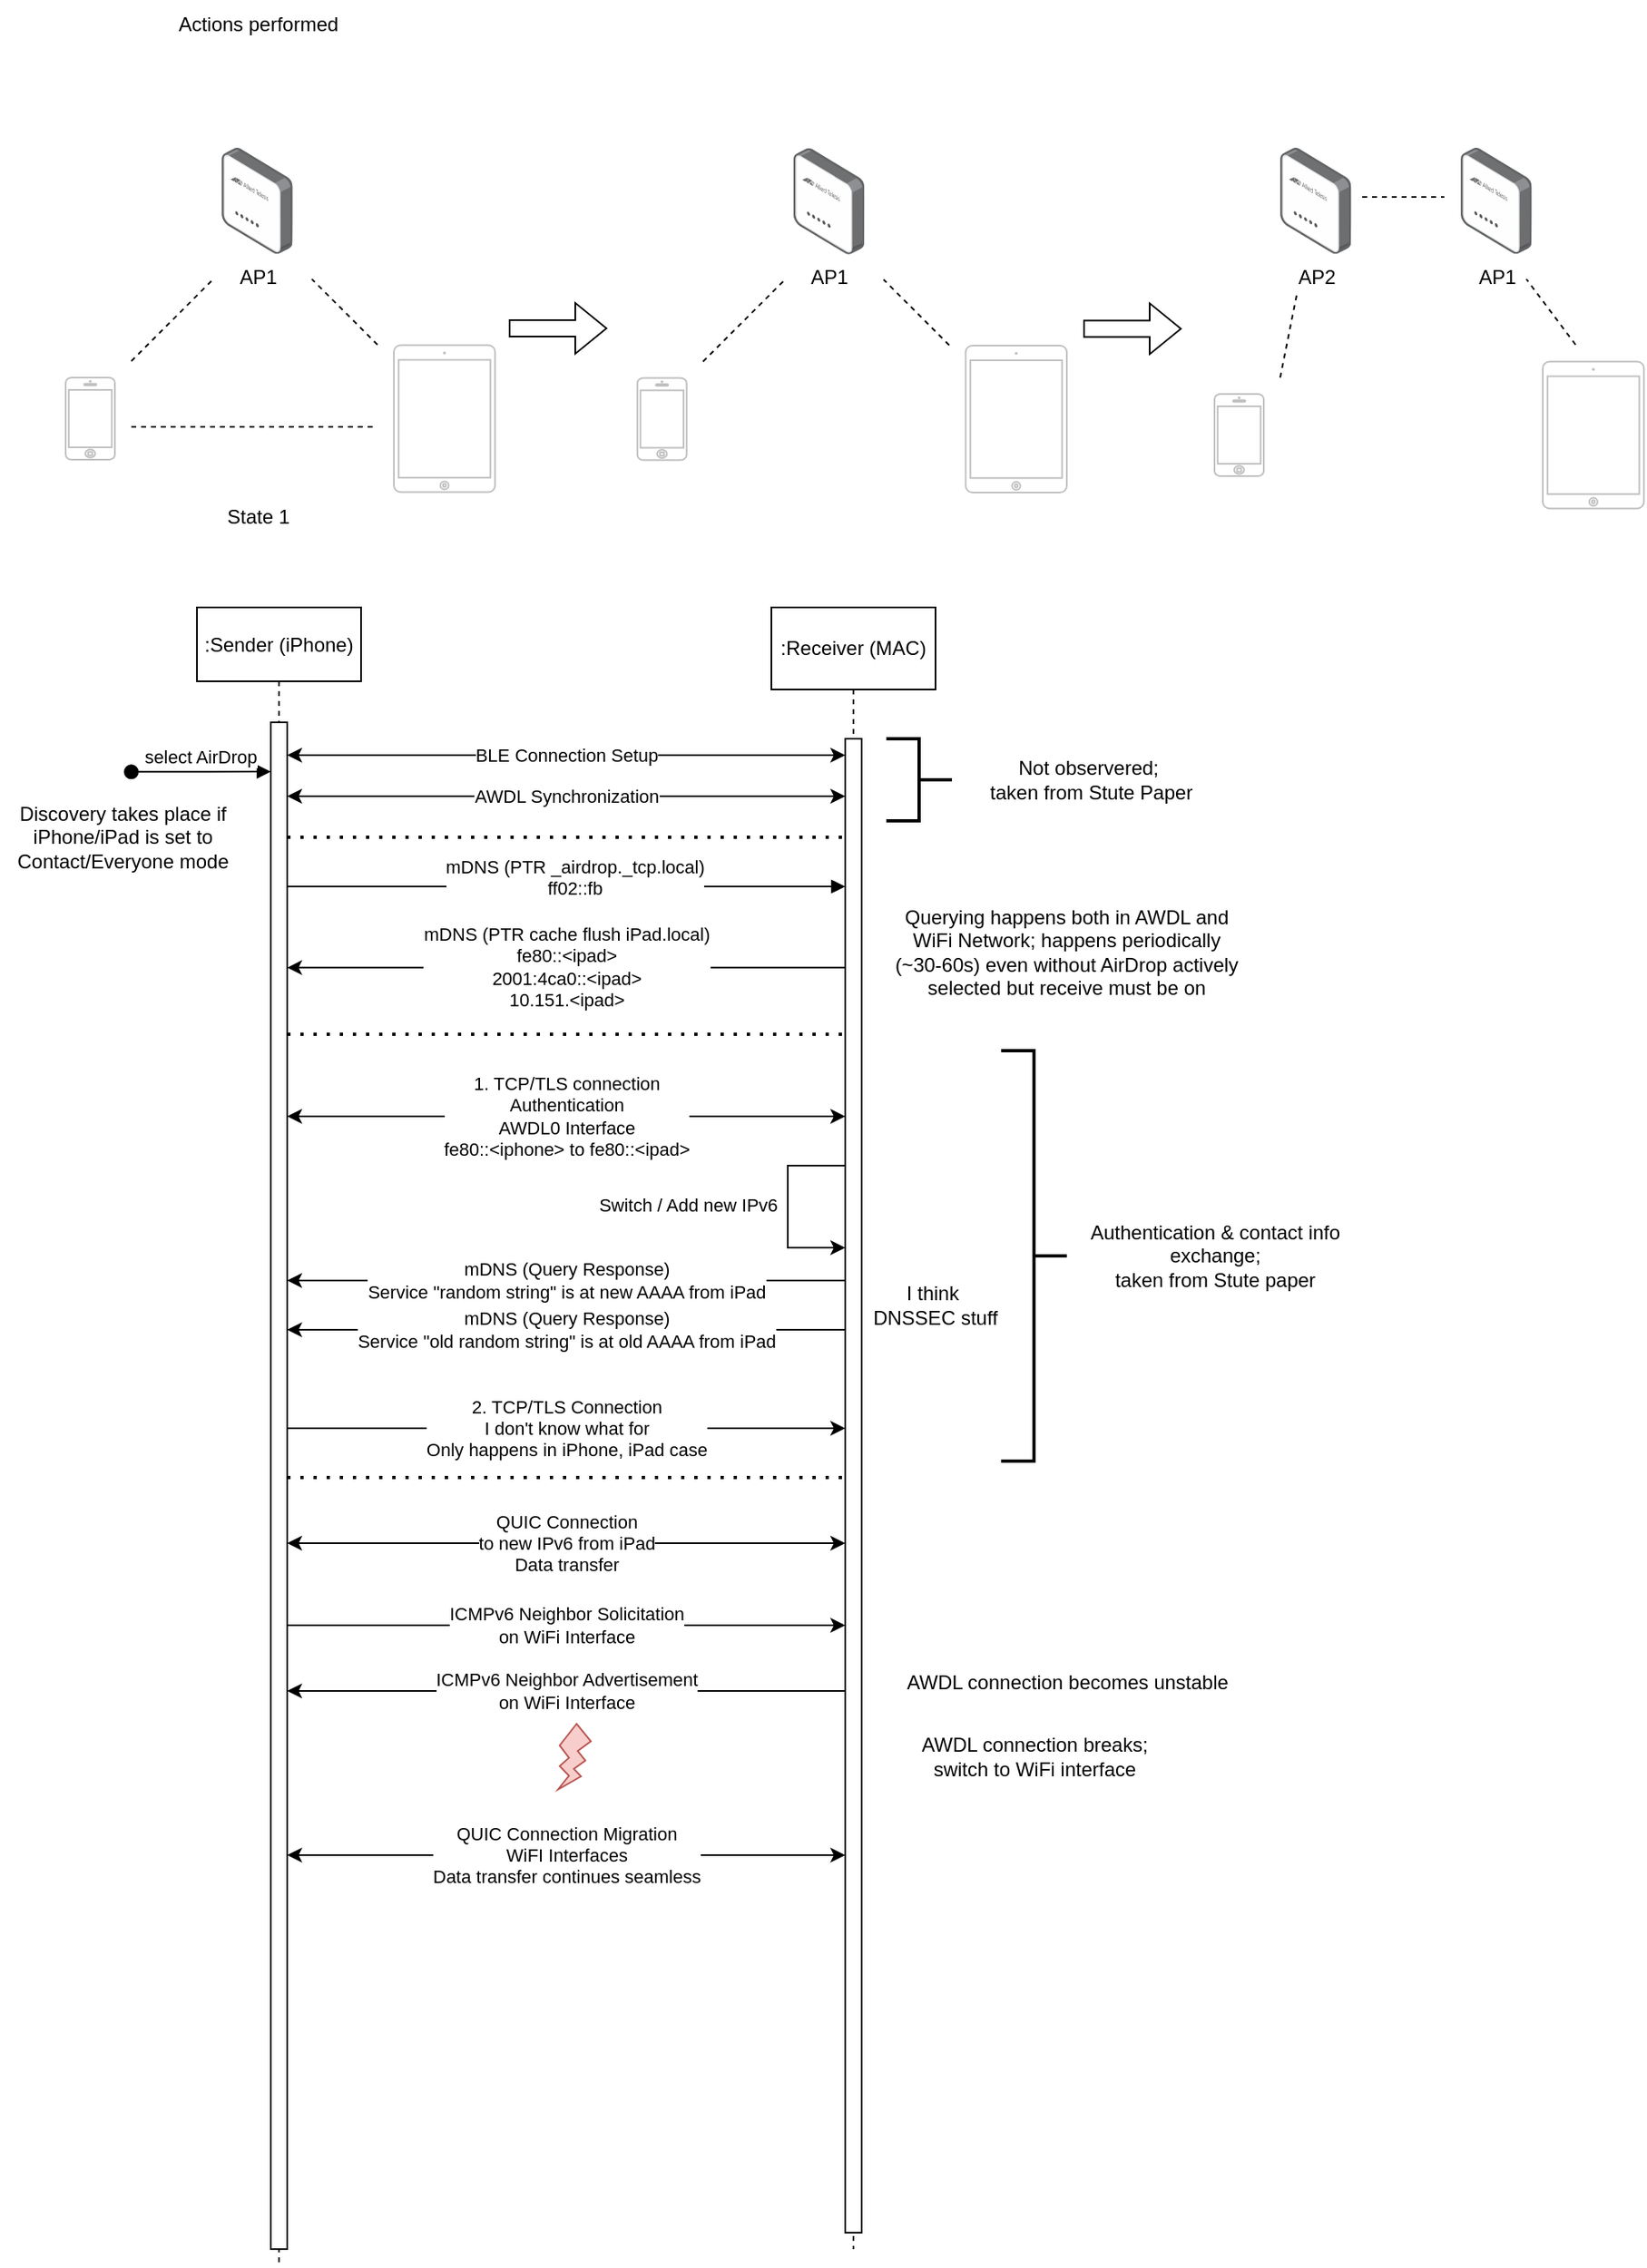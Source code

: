 <mxfile version="22.1.5" type="device">
  <diagram name="Page-1" id="2YBvvXClWsGukQMizWep">
    <mxGraphModel dx="1674" dy="1875" grid="1" gridSize="10" guides="1" tooltips="1" connect="1" arrows="1" fold="1" page="1" pageScale="1" pageWidth="850" pageHeight="1100" math="0" shadow="0">
      <root>
        <mxCell id="0" />
        <mxCell id="1" parent="0" />
        <mxCell id="aM9ryv3xv72pqoxQDRHE-1" value="&lt;div&gt;:Sender (iPhone)&lt;/div&gt;" style="shape=umlLifeline;perimeter=lifelinePerimeter;whiteSpace=wrap;html=1;container=0;dropTarget=0;collapsible=0;recursiveResize=0;outlineConnect=0;portConstraint=eastwest;newEdgeStyle={&quot;edgeStyle&quot;:&quot;elbowEdgeStyle&quot;,&quot;elbow&quot;:&quot;vertical&quot;,&quot;curved&quot;:0,&quot;rounded&quot;:0};size=45;" parent="1" vertex="1">
          <mxGeometry x="130" y="40" width="100" height="1010" as="geometry" />
        </mxCell>
        <mxCell id="aM9ryv3xv72pqoxQDRHE-2" value="" style="html=1;points=[];perimeter=orthogonalPerimeter;outlineConnect=0;targetShapes=umlLifeline;portConstraint=eastwest;newEdgeStyle={&quot;edgeStyle&quot;:&quot;elbowEdgeStyle&quot;,&quot;elbow&quot;:&quot;vertical&quot;,&quot;curved&quot;:0,&quot;rounded&quot;:0};" parent="aM9ryv3xv72pqoxQDRHE-1" vertex="1">
          <mxGeometry x="45" y="70" width="10" height="930" as="geometry" />
        </mxCell>
        <mxCell id="aM9ryv3xv72pqoxQDRHE-5" value="&lt;div&gt;:Receiver (MAC)&lt;/div&gt;" style="shape=umlLifeline;perimeter=lifelinePerimeter;whiteSpace=wrap;html=1;container=0;dropTarget=0;collapsible=0;recursiveResize=0;outlineConnect=0;portConstraint=eastwest;newEdgeStyle={&quot;edgeStyle&quot;:&quot;elbowEdgeStyle&quot;,&quot;elbow&quot;:&quot;vertical&quot;,&quot;curved&quot;:0,&quot;rounded&quot;:0};size=50;" parent="1" vertex="1">
          <mxGeometry x="480" y="40" width="100" height="1000" as="geometry" />
        </mxCell>
        <mxCell id="aM9ryv3xv72pqoxQDRHE-6" value="" style="html=1;points=[];perimeter=orthogonalPerimeter;outlineConnect=0;targetShapes=umlLifeline;portConstraint=eastwest;newEdgeStyle={&quot;edgeStyle&quot;:&quot;elbowEdgeStyle&quot;,&quot;elbow&quot;:&quot;vertical&quot;,&quot;curved&quot;:0,&quot;rounded&quot;:0};" parent="aM9ryv3xv72pqoxQDRHE-5" vertex="1">
          <mxGeometry x="45" y="80" width="10" height="910" as="geometry" />
        </mxCell>
        <mxCell id="yCxDXh_MjUkCu9cZjC5a-16" value="Switch / Add new IPv6" style="endArrow=classic;html=1;rounded=0;" parent="aM9ryv3xv72pqoxQDRHE-5" source="aM9ryv3xv72pqoxQDRHE-6" target="aM9ryv3xv72pqoxQDRHE-6" edge="1">
          <mxGeometry x="-0.017" y="-61" width="50" height="50" relative="1" as="geometry">
            <mxPoint x="-10" y="390" as="sourcePoint" />
            <mxPoint x="-50" y="360" as="targetPoint" />
            <Array as="points">
              <mxPoint x="10" y="340" />
              <mxPoint x="10" y="390" />
              <mxPoint x="30" y="390" />
            </Array>
            <mxPoint as="offset" />
          </mxGeometry>
        </mxCell>
        <mxCell id="aM9ryv3xv72pqoxQDRHE-7" value="&lt;div&gt;mDNS (PTR _airdrop._tcp.local)&lt;br&gt;&lt;/div&gt;&lt;div&gt;ff02::fb&lt;/div&gt;" style="html=1;verticalAlign=bottom;endArrow=block;edgeStyle=elbowEdgeStyle;elbow=vertical;curved=0;rounded=0;" parent="1" source="aM9ryv3xv72pqoxQDRHE-2" target="aM9ryv3xv72pqoxQDRHE-6" edge="1">
          <mxGeometry x="0.029" y="-10" relative="1" as="geometry">
            <mxPoint x="190" y="210" as="sourcePoint" />
            <Array as="points">
              <mxPoint x="455" y="210" />
              <mxPoint x="485" y="230" />
              <mxPoint x="385" y="220" />
              <mxPoint x="255" y="160" />
            </Array>
            <mxPoint x="530" y="210" as="targetPoint" />
            <mxPoint as="offset" />
          </mxGeometry>
        </mxCell>
        <mxCell id="OVtjpk0A2-jqffXC2TWz-1" value="BLE Connection Setup" style="edgeStyle=elbowEdgeStyle;rounded=0;orthogonalLoop=1;jettySize=auto;html=1;elbow=vertical;curved=0;startArrow=classic;startFill=1;" parent="1" source="aM9ryv3xv72pqoxQDRHE-2" edge="1">
          <mxGeometry relative="1" as="geometry">
            <mxPoint x="190" y="129.996" as="sourcePoint" />
            <mxPoint x="525" y="129.996" as="targetPoint" />
            <Array as="points">
              <mxPoint x="240" y="130" />
            </Array>
          </mxGeometry>
        </mxCell>
        <mxCell id="OVtjpk0A2-jqffXC2TWz-2" value="AWDL Synchronization" style="edgeStyle=elbowEdgeStyle;rounded=0;orthogonalLoop=1;jettySize=auto;html=1;elbow=vertical;curved=0;startArrow=classic;startFill=1;" parent="1" edge="1">
          <mxGeometry relative="1" as="geometry">
            <mxPoint x="185" y="155" as="sourcePoint" />
            <mxPoint x="525" y="155" as="targetPoint" />
          </mxGeometry>
        </mxCell>
        <mxCell id="OVtjpk0A2-jqffXC2TWz-4" value="" style="strokeWidth=2;html=1;shape=mxgraph.flowchart.annotation_2;align=left;labelPosition=right;pointerEvents=1;rotation=-180;" parent="1" vertex="1">
          <mxGeometry x="550" y="120" width="40" height="50" as="geometry" />
        </mxCell>
        <mxCell id="OVtjpk0A2-jqffXC2TWz-5" value="&lt;div&gt;Not observered;&amp;nbsp;&lt;/div&gt;&lt;div&gt;taken from Stute Paper&lt;/div&gt;" style="text;html=1;strokeColor=none;fillColor=none;align=center;verticalAlign=middle;whiteSpace=wrap;rounded=0;" parent="1" vertex="1">
          <mxGeometry x="600" y="130" width="150" height="30" as="geometry" />
        </mxCell>
        <mxCell id="aM9ryv3xv72pqoxQDRHE-3" value="select AirDrop" style="html=1;verticalAlign=bottom;startArrow=oval;endArrow=block;startSize=8;edgeStyle=elbowEdgeStyle;elbow=vertical;curved=0;rounded=0;" parent="1" edge="1">
          <mxGeometry relative="1" as="geometry">
            <mxPoint x="90" y="140.14" as="sourcePoint" />
            <mxPoint x="175" y="140.283" as="targetPoint" />
          </mxGeometry>
        </mxCell>
        <mxCell id="OVtjpk0A2-jqffXC2TWz-7" value="Discovery takes place if iPhone/iPad is set to Contact/Everyone mode" style="text;html=1;strokeColor=none;fillColor=none;align=center;verticalAlign=middle;whiteSpace=wrap;rounded=0;" parent="1" vertex="1">
          <mxGeometry x="10" y="150" width="150" height="60" as="geometry" />
        </mxCell>
        <mxCell id="OVtjpk0A2-jqffXC2TWz-9" value="" style="endArrow=none;dashed=1;html=1;dashPattern=1 3;strokeWidth=2;rounded=0;" parent="1" target="aM9ryv3xv72pqoxQDRHE-6" edge="1">
          <mxGeometry width="50" height="50" relative="1" as="geometry">
            <mxPoint x="185" y="180" as="sourcePoint" />
            <mxPoint x="530" y="180" as="targetPoint" />
          </mxGeometry>
        </mxCell>
        <mxCell id="OVtjpk0A2-jqffXC2TWz-10" value="Querying happens both in AWDL and WiFi Network; happens periodically (~30-60s) even without AirDrop actively selected but receive must be on" style="text;html=1;strokeColor=none;fillColor=none;align=center;verticalAlign=middle;whiteSpace=wrap;rounded=0;" parent="1" vertex="1">
          <mxGeometry x="550" y="210" width="220" height="80" as="geometry" />
        </mxCell>
        <mxCell id="yCxDXh_MjUkCu9cZjC5a-2" value="&lt;div&gt;mDNS (PTR cache flush iPad.local)&lt;/div&gt;&lt;div&gt;fe80::&amp;lt;ipad&amp;gt;&lt;/div&gt;&lt;div&gt;2001:4ca0::&amp;lt;ipad&amp;gt;&lt;/div&gt;&lt;div&gt;10.151.&amp;lt;ipad&amp;gt;&lt;br&gt;&lt;/div&gt;" style="edgeStyle=elbowEdgeStyle;rounded=0;orthogonalLoop=1;jettySize=auto;html=1;elbow=horizontal;curved=0;" parent="1" edge="1">
          <mxGeometry relative="1" as="geometry">
            <mxPoint x="525" y="259.427" as="sourcePoint" />
            <mxPoint x="185" y="259.427" as="targetPoint" />
          </mxGeometry>
        </mxCell>
        <mxCell id="yCxDXh_MjUkCu9cZjC5a-3" value="" style="endArrow=none;dashed=1;html=1;dashPattern=1 3;strokeWidth=2;rounded=0;" parent="1" edge="1">
          <mxGeometry width="50" height="50" relative="1" as="geometry">
            <mxPoint x="185" y="300" as="sourcePoint" />
            <mxPoint x="525" y="300" as="targetPoint" />
          </mxGeometry>
        </mxCell>
        <mxCell id="yCxDXh_MjUkCu9cZjC5a-4" value="&lt;div&gt;1. TCP/TLS connection&lt;/div&gt;&lt;div&gt;Authentication&lt;br&gt;AWDL0 Interface&lt;/div&gt;&lt;div&gt;fe80::&amp;lt;iphone&amp;gt; to fe80::&amp;lt;ipad&amp;gt;&lt;br&gt;&lt;/div&gt;" style="edgeStyle=elbowEdgeStyle;rounded=0;orthogonalLoop=1;jettySize=auto;html=1;elbow=vertical;curved=0;startArrow=classic;startFill=1;" parent="1" source="aM9ryv3xv72pqoxQDRHE-2" target="aM9ryv3xv72pqoxQDRHE-6" edge="1">
          <mxGeometry relative="1" as="geometry">
            <mxPoint x="190" y="349.997" as="sourcePoint" />
            <mxPoint x="530" y="349.997" as="targetPoint" />
            <Array as="points">
              <mxPoint x="510" y="350" />
            </Array>
          </mxGeometry>
        </mxCell>
        <mxCell id="yCxDXh_MjUkCu9cZjC5a-5" value="&lt;div&gt;mDNS (Query Response)&lt;/div&gt;&lt;div&gt;Service &quot;random string&quot; is at new AAAA from iPad&lt;br&gt;&lt;/div&gt;" style="edgeStyle=elbowEdgeStyle;rounded=0;orthogonalLoop=1;jettySize=auto;html=1;elbow=vertical;curved=0;startArrow=classic;startFill=1;endArrow=none;endFill=0;" parent="1" source="aM9ryv3xv72pqoxQDRHE-2" target="aM9ryv3xv72pqoxQDRHE-6" edge="1">
          <mxGeometry relative="1" as="geometry">
            <mxPoint x="190" y="410.003" as="sourcePoint" />
            <mxPoint x="530" y="410.003" as="targetPoint" />
            <Array as="points">
              <mxPoint x="350" y="450" />
              <mxPoint x="350" y="410" />
            </Array>
          </mxGeometry>
        </mxCell>
        <mxCell id="yCxDXh_MjUkCu9cZjC5a-6" value="&lt;div&gt;I think&amp;nbsp;&lt;/div&gt;&lt;div&gt;DNSSEC stuff&lt;/div&gt;" style="text;html=1;strokeColor=none;fillColor=none;align=center;verticalAlign=middle;whiteSpace=wrap;rounded=0;" parent="1" vertex="1">
          <mxGeometry x="540" y="450" width="80" height="30" as="geometry" />
        </mxCell>
        <mxCell id="yCxDXh_MjUkCu9cZjC5a-8" value="&lt;div&gt;mDNS (Query Response)&lt;/div&gt;&lt;div&gt;Service &quot;old random string&quot; is at old AAAA from iPad&lt;br&gt;&lt;/div&gt;" style="edgeStyle=elbowEdgeStyle;rounded=0;orthogonalLoop=1;jettySize=auto;html=1;elbow=vertical;curved=0;startArrow=classic;startFill=1;endArrow=none;endFill=0;" parent="1" source="aM9ryv3xv72pqoxQDRHE-2" target="aM9ryv3xv72pqoxQDRHE-6" edge="1">
          <mxGeometry relative="1" as="geometry">
            <mxPoint x="180" y="510" as="sourcePoint" />
            <mxPoint x="520" y="510" as="targetPoint" />
            <Array as="points">
              <mxPoint x="350" y="480" />
              <mxPoint x="345" y="450" />
            </Array>
          </mxGeometry>
        </mxCell>
        <mxCell id="yCxDXh_MjUkCu9cZjC5a-10" value="&lt;div&gt;2. TCP/TLS Connection&lt;/div&gt;&lt;div&gt;I don&#39;t know what for&lt;/div&gt;&lt;div&gt;Only happens in iPhone, iPad case&lt;br&gt;&lt;/div&gt;" style="edgeStyle=elbowEdgeStyle;rounded=0;orthogonalLoop=1;jettySize=auto;html=1;elbow=vertical;curved=0;" parent="1" source="aM9ryv3xv72pqoxQDRHE-2" target="aM9ryv3xv72pqoxQDRHE-6" edge="1">
          <mxGeometry relative="1" as="geometry">
            <Array as="points">
              <mxPoint x="350" y="540" />
            </Array>
          </mxGeometry>
        </mxCell>
        <mxCell id="yCxDXh_MjUkCu9cZjC5a-11" value="&lt;div&gt;QUIC Connection&lt;/div&gt;&lt;div&gt;to new IPv6 from iPad&lt;br&gt;&lt;/div&gt;&lt;div&gt;Data transfer&lt;br&gt;&lt;/div&gt;" style="edgeStyle=elbowEdgeStyle;rounded=0;orthogonalLoop=1;jettySize=auto;html=1;elbow=vertical;curved=0;startArrow=classic;startFill=1;" parent="1" source="aM9ryv3xv72pqoxQDRHE-2" target="aM9ryv3xv72pqoxQDRHE-6" edge="1">
          <mxGeometry relative="1" as="geometry">
            <Array as="points">
              <mxPoint x="400" y="610" />
            </Array>
          </mxGeometry>
        </mxCell>
        <mxCell id="yCxDXh_MjUkCu9cZjC5a-12" value="" style="endArrow=none;dashed=1;html=1;dashPattern=1 3;strokeWidth=2;rounded=0;" parent="1" source="aM9ryv3xv72pqoxQDRHE-2" target="aM9ryv3xv72pqoxQDRHE-6" edge="1">
          <mxGeometry width="50" height="50" relative="1" as="geometry">
            <mxPoint x="190" y="570" as="sourcePoint" />
            <mxPoint x="530" y="570" as="targetPoint" />
            <Array as="points">
              <mxPoint x="370" y="570" />
            </Array>
          </mxGeometry>
        </mxCell>
        <mxCell id="yCxDXh_MjUkCu9cZjC5a-13" value="" style="strokeWidth=2;html=1;shape=mxgraph.flowchart.annotation_2;align=left;labelPosition=right;pointerEvents=1;rotation=-180;" parent="1" vertex="1">
          <mxGeometry x="620" y="310" width="40" height="250" as="geometry" />
        </mxCell>
        <mxCell id="yCxDXh_MjUkCu9cZjC5a-14" value="&lt;div&gt;Authentication &amp;amp; contact info&lt;/div&gt;&lt;div&gt;exchange;&lt;/div&gt;&lt;div&gt;taken from Stute paper&lt;br&gt;&lt;/div&gt;" style="text;html=1;align=center;verticalAlign=middle;resizable=0;points=[];autosize=1;strokeColor=none;fillColor=none;" parent="1" vertex="1">
          <mxGeometry x="660" y="405" width="180" height="60" as="geometry" />
        </mxCell>
        <mxCell id="yCxDXh_MjUkCu9cZjC5a-18" value="&lt;div&gt;AWDL connection becomes unstable&lt;/div&gt;" style="text;html=1;align=center;verticalAlign=middle;resizable=0;points=[];autosize=1;strokeColor=none;fillColor=none;" parent="1" vertex="1">
          <mxGeometry x="550" y="680" width="220" height="30" as="geometry" />
        </mxCell>
        <mxCell id="yCxDXh_MjUkCu9cZjC5a-19" value="&lt;div&gt;ICMPv6 Neighbor Solicitation&lt;/div&gt;&lt;div&gt;on WiFi Interface&lt;br&gt;&lt;/div&gt;" style="edgeStyle=elbowEdgeStyle;rounded=0;orthogonalLoop=1;jettySize=auto;html=1;elbow=vertical;curved=0;" parent="1" source="aM9ryv3xv72pqoxQDRHE-2" target="aM9ryv3xv72pqoxQDRHE-6" edge="1">
          <mxGeometry relative="1" as="geometry">
            <Array as="points">
              <mxPoint x="350" y="660" />
            </Array>
          </mxGeometry>
        </mxCell>
        <mxCell id="yCxDXh_MjUkCu9cZjC5a-17" value="" style="verticalLabelPosition=bottom;verticalAlign=top;html=1;shape=mxgraph.basic.flash;fillColor=#f8cecc;strokeColor=#b85450;" parent="1" vertex="1">
          <mxGeometry x="350" y="720" width="20" height="40" as="geometry" />
        </mxCell>
        <mxCell id="yCxDXh_MjUkCu9cZjC5a-21" value="&lt;div&gt;ICMPv6 Neighbor Advertisement&lt;/div&gt;&lt;div&gt;on WiFi Interface&lt;br&gt;&lt;/div&gt;" style="edgeStyle=elbowEdgeStyle;rounded=0;orthogonalLoop=1;jettySize=auto;html=1;elbow=vertical;curved=0;" parent="1" source="aM9ryv3xv72pqoxQDRHE-6" target="aM9ryv3xv72pqoxQDRHE-2" edge="1">
          <mxGeometry relative="1" as="geometry">
            <Array as="points">
              <mxPoint x="350" y="700" />
            </Array>
          </mxGeometry>
        </mxCell>
        <mxCell id="yCxDXh_MjUkCu9cZjC5a-22" value="&lt;div&gt;AWDL connection breaks;&lt;/div&gt;&lt;div&gt;switch to WiFi interface&lt;/div&gt;" style="text;html=1;align=center;verticalAlign=middle;resizable=0;points=[];autosize=1;strokeColor=none;fillColor=none;" parent="1" vertex="1">
          <mxGeometry x="560" y="720" width="160" height="40" as="geometry" />
        </mxCell>
        <mxCell id="yCxDXh_MjUkCu9cZjC5a-23" value="&lt;div&gt;QUIC Connection Migration&lt;br&gt;&lt;/div&gt;&lt;div&gt;WiFI Interfaces&lt;br&gt;&lt;/div&gt;&lt;div&gt;Data transfer continues seamless&lt;br&gt;&lt;/div&gt;" style="edgeStyle=elbowEdgeStyle;rounded=0;orthogonalLoop=1;jettySize=auto;html=1;elbow=vertical;curved=0;startArrow=classic;startFill=1;" parent="1" source="aM9ryv3xv72pqoxQDRHE-2" target="aM9ryv3xv72pqoxQDRHE-6" edge="1">
          <mxGeometry relative="1" as="geometry">
            <mxPoint x="180" y="810" as="sourcePoint" />
            <mxPoint x="520" y="810" as="targetPoint" />
            <Array as="points">
              <mxPoint x="395" y="800" />
            </Array>
          </mxGeometry>
        </mxCell>
        <mxCell id="7W10EVZrkEFWbG0_Qhk3-3" value="AP1" style="image;points=[];aspect=fixed;html=1;align=center;shadow=0;dashed=0;image=img/lib/allied_telesis/wireless/Access_Point_Indoor.svg;" vertex="1" parent="1">
          <mxGeometry x="145.05" y="-240" width="43.3" height="64.6" as="geometry" />
        </mxCell>
        <mxCell id="7W10EVZrkEFWbG0_Qhk3-4" value="Actions performed" style="text;html=1;align=center;verticalAlign=middle;resizable=0;points=[];autosize=1;strokeColor=none;fillColor=none;" vertex="1" parent="1">
          <mxGeometry x="106.7" y="-330" width="120" height="30" as="geometry" />
        </mxCell>
        <mxCell id="7W10EVZrkEFWbG0_Qhk3-7" value="" style="html=1;verticalLabelPosition=bottom;labelBackgroundColor=#ffffff;verticalAlign=top;shadow=0;dashed=0;strokeWidth=1;shape=mxgraph.ios7.misc.iphone;strokeColor=#c0c0c0;" vertex="1" parent="1">
          <mxGeometry x="50" y="-100" width="30" height="50" as="geometry" />
        </mxCell>
        <mxCell id="7W10EVZrkEFWbG0_Qhk3-8" value="" style="html=1;verticalLabelPosition=bottom;labelBackgroundColor=#ffffff;verticalAlign=top;shadow=0;dashed=0;strokeWidth=1;shape=mxgraph.ios7.misc.ipad7inch;strokeColor=#c0c0c0;" vertex="1" parent="1">
          <mxGeometry x="250" y="-119.75" width="61.65" height="89.5" as="geometry" />
        </mxCell>
        <mxCell id="7W10EVZrkEFWbG0_Qhk3-13" value="" style="endArrow=none;dashed=1;html=1;rounded=0;" edge="1" parent="1">
          <mxGeometry width="50" height="50" relative="1" as="geometry">
            <mxPoint x="90" y="-110" as="sourcePoint" />
            <mxPoint x="140" y="-160" as="targetPoint" />
          </mxGeometry>
        </mxCell>
        <mxCell id="7W10EVZrkEFWbG0_Qhk3-14" value="" style="endArrow=none;dashed=1;html=1;rounded=0;" edge="1" parent="1">
          <mxGeometry width="50" height="50" relative="1" as="geometry">
            <mxPoint x="240" y="-120" as="sourcePoint" />
            <mxPoint x="200" y="-160" as="targetPoint" />
          </mxGeometry>
        </mxCell>
        <mxCell id="7W10EVZrkEFWbG0_Qhk3-15" value="" style="endArrow=none;dashed=1;html=1;rounded=0;" edge="1" parent="1">
          <mxGeometry width="50" height="50" relative="1" as="geometry">
            <mxPoint x="90" y="-70" as="sourcePoint" />
            <mxPoint x="240" y="-70" as="targetPoint" />
          </mxGeometry>
        </mxCell>
        <mxCell id="7W10EVZrkEFWbG0_Qhk3-16" value="State 1" style="text;html=1;align=center;verticalAlign=middle;resizable=0;points=[];autosize=1;strokeColor=none;fillColor=none;" vertex="1" parent="1">
          <mxGeometry x="136.7" y="-30" width="60" height="30" as="geometry" />
        </mxCell>
        <mxCell id="7W10EVZrkEFWbG0_Qhk3-17" value="AP1" style="image;points=[];aspect=fixed;html=1;align=center;shadow=0;dashed=0;image=img/lib/allied_telesis/wireless/Access_Point_Indoor.svg;" vertex="1" parent="1">
          <mxGeometry x="493.4" y="-239.75" width="43.3" height="64.6" as="geometry" />
        </mxCell>
        <mxCell id="7W10EVZrkEFWbG0_Qhk3-18" value="" style="html=1;verticalLabelPosition=bottom;labelBackgroundColor=#ffffff;verticalAlign=top;shadow=0;dashed=0;strokeWidth=1;shape=mxgraph.ios7.misc.iphone;strokeColor=#c0c0c0;" vertex="1" parent="1">
          <mxGeometry x="398.35" y="-99.75" width="30" height="50" as="geometry" />
        </mxCell>
        <mxCell id="7W10EVZrkEFWbG0_Qhk3-19" value="" style="html=1;verticalLabelPosition=bottom;labelBackgroundColor=#ffffff;verticalAlign=top;shadow=0;dashed=0;strokeWidth=1;shape=mxgraph.ios7.misc.ipad7inch;strokeColor=#c0c0c0;" vertex="1" parent="1">
          <mxGeometry x="598.35" y="-119.5" width="61.65" height="89.5" as="geometry" />
        </mxCell>
        <mxCell id="7W10EVZrkEFWbG0_Qhk3-20" value="" style="endArrow=none;dashed=1;html=1;rounded=0;" edge="1" parent="1">
          <mxGeometry width="50" height="50" relative="1" as="geometry">
            <mxPoint x="438.35" y="-109.75" as="sourcePoint" />
            <mxPoint x="488.35" y="-159.75" as="targetPoint" />
          </mxGeometry>
        </mxCell>
        <mxCell id="7W10EVZrkEFWbG0_Qhk3-21" value="" style="endArrow=none;dashed=1;html=1;rounded=0;" edge="1" parent="1">
          <mxGeometry width="50" height="50" relative="1" as="geometry">
            <mxPoint x="588.35" y="-119.75" as="sourcePoint" />
            <mxPoint x="548.35" y="-159.75" as="targetPoint" />
          </mxGeometry>
        </mxCell>
        <mxCell id="7W10EVZrkEFWbG0_Qhk3-23" value="" style="shape=flexArrow;endArrow=classic;html=1;rounded=0;" edge="1" parent="1">
          <mxGeometry width="50" height="50" relative="1" as="geometry">
            <mxPoint x="320" y="-130" as="sourcePoint" />
            <mxPoint x="380" y="-130" as="targetPoint" />
          </mxGeometry>
        </mxCell>
        <mxCell id="7W10EVZrkEFWbG0_Qhk3-24" value="AP1" style="image;points=[];aspect=fixed;html=1;align=center;shadow=0;dashed=0;image=img/lib/allied_telesis/wireless/Access_Point_Indoor.svg;" vertex="1" parent="1">
          <mxGeometry x="900" y="-240" width="43.3" height="64.6" as="geometry" />
        </mxCell>
        <mxCell id="7W10EVZrkEFWbG0_Qhk3-25" value="" style="html=1;verticalLabelPosition=bottom;labelBackgroundColor=#ffffff;verticalAlign=top;shadow=0;dashed=0;strokeWidth=1;shape=mxgraph.ios7.misc.iphone;strokeColor=#c0c0c0;" vertex="1" parent="1">
          <mxGeometry x="750" y="-90" width="30" height="50" as="geometry" />
        </mxCell>
        <mxCell id="7W10EVZrkEFWbG0_Qhk3-26" value="" style="html=1;verticalLabelPosition=bottom;labelBackgroundColor=#ffffff;verticalAlign=top;shadow=0;dashed=0;strokeWidth=1;shape=mxgraph.ios7.misc.ipad7inch;strokeColor=#c0c0c0;" vertex="1" parent="1">
          <mxGeometry x="950" y="-109.75" width="61.65" height="89.5" as="geometry" />
        </mxCell>
        <mxCell id="7W10EVZrkEFWbG0_Qhk3-27" value="" style="endArrow=none;dashed=1;html=1;rounded=0;" edge="1" parent="1">
          <mxGeometry width="50" height="50" relative="1" as="geometry">
            <mxPoint x="790" y="-100" as="sourcePoint" />
            <mxPoint x="800" y="-150" as="targetPoint" />
          </mxGeometry>
        </mxCell>
        <mxCell id="7W10EVZrkEFWbG0_Qhk3-28" value="" style="endArrow=none;dashed=1;html=1;rounded=0;" edge="1" parent="1">
          <mxGeometry width="50" height="50" relative="1" as="geometry">
            <mxPoint x="970" y="-120" as="sourcePoint" />
            <mxPoint x="940" y="-160" as="targetPoint" />
          </mxGeometry>
        </mxCell>
        <mxCell id="7W10EVZrkEFWbG0_Qhk3-29" value="AP2" style="image;points=[];aspect=fixed;html=1;align=center;shadow=0;dashed=0;image=img/lib/allied_telesis/wireless/Access_Point_Indoor.svg;" vertex="1" parent="1">
          <mxGeometry x="790" y="-240" width="43.3" height="64.6" as="geometry" />
        </mxCell>
        <mxCell id="7W10EVZrkEFWbG0_Qhk3-30" value="" style="endArrow=none;dashed=1;html=1;rounded=0;" edge="1" parent="1">
          <mxGeometry width="50" height="50" relative="1" as="geometry">
            <mxPoint x="840" y="-210" as="sourcePoint" />
            <mxPoint x="890" y="-210" as="targetPoint" />
          </mxGeometry>
        </mxCell>
        <mxCell id="7W10EVZrkEFWbG0_Qhk3-31" value="" style="shape=flexArrow;endArrow=classic;html=1;rounded=0;" edge="1" parent="1">
          <mxGeometry width="50" height="50" relative="1" as="geometry">
            <mxPoint x="670" y="-129.75" as="sourcePoint" />
            <mxPoint x="730" y="-129.75" as="targetPoint" />
          </mxGeometry>
        </mxCell>
      </root>
    </mxGraphModel>
  </diagram>
</mxfile>
